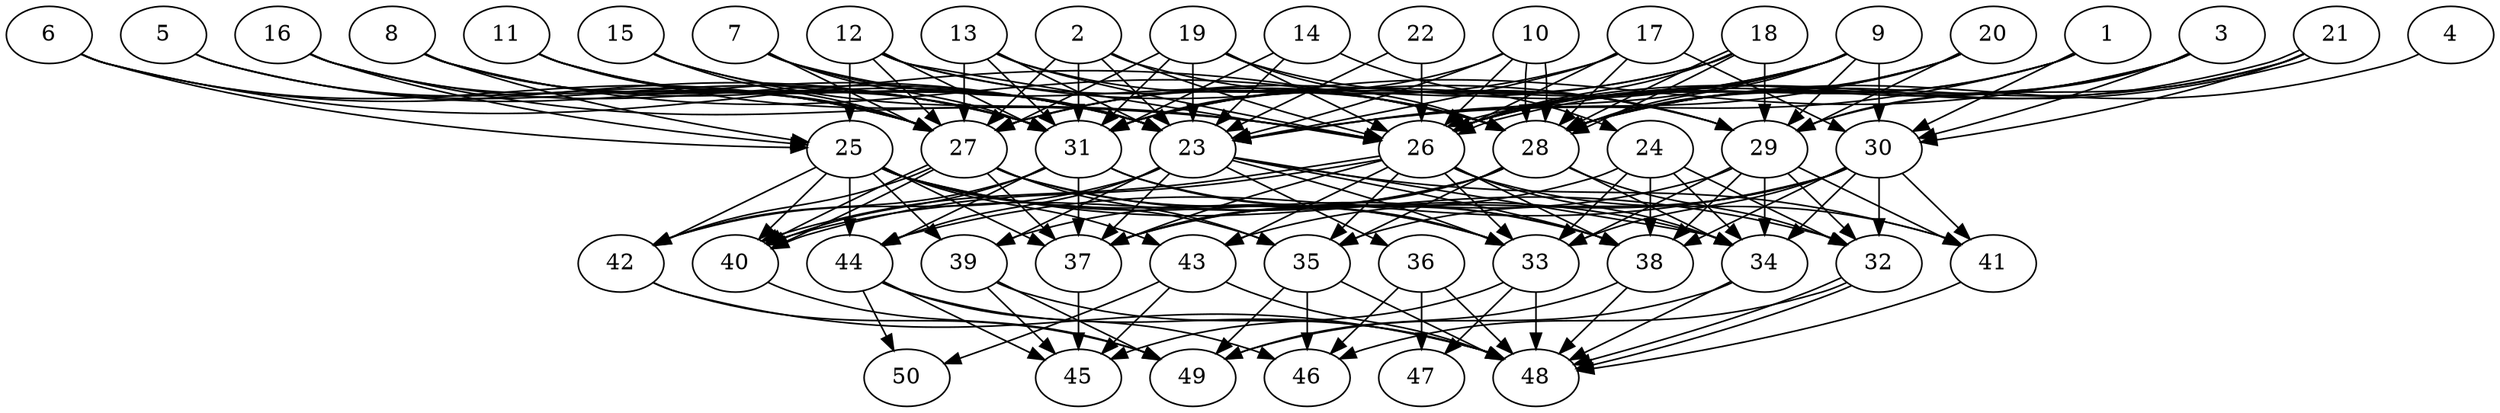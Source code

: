 // DAG automatically generated by daggen at Thu Oct  3 14:07:56 2019
// ./daggen --dot -n 50 --ccr 0.5 --fat 0.7 --regular 0.5 --density 0.9 --mindata 5242880 --maxdata 52428800 
digraph G {
  1 [size="12087296", alpha="0.19", expect_size="6043648"] 
  1 -> 23 [size ="6043648"]
  1 -> 26 [size ="6043648"]
  1 -> 28 [size ="6043648"]
  1 -> 30 [size ="6043648"]
  2 [size="41805824", alpha="0.11", expect_size="20902912"] 
  2 -> 23 [size ="20902912"]
  2 -> 26 [size ="20902912"]
  2 -> 27 [size ="20902912"]
  2 -> 29 [size ="20902912"]
  2 -> 31 [size ="20902912"]
  3 [size="85307392", alpha="0.20", expect_size="42653696"] 
  3 -> 26 [size ="42653696"]
  3 -> 28 [size ="42653696"]
  3 -> 29 [size ="42653696"]
  3 -> 30 [size ="42653696"]
  3 -> 31 [size ="42653696"]
  4 [size="53272576", alpha="0.11", expect_size="26636288"] 
  4 -> 28 [size ="26636288"]
  5 [size="73510912", alpha="0.06", expect_size="36755456"] 
  5 -> 23 [size ="36755456"]
  5 -> 27 [size ="36755456"]
  5 -> 31 [size ="36755456"]
  6 [size="86919168", alpha="0.10", expect_size="43459584"] 
  6 -> 25 [size ="43459584"]
  6 -> 27 [size ="43459584"]
  6 -> 28 [size ="43459584"]
  6 -> 31 [size ="43459584"]
  7 [size="42131456", alpha="0.19", expect_size="21065728"] 
  7 -> 23 [size ="21065728"]
  7 -> 27 [size ="21065728"]
  7 -> 28 [size ="21065728"]
  7 -> 31 [size ="21065728"]
  8 [size="61003776", alpha="0.18", expect_size="30501888"] 
  8 -> 23 [size ="30501888"]
  8 -> 25 [size ="30501888"]
  8 -> 27 [size ="30501888"]
  8 -> 28 [size ="30501888"]
  8 -> 31 [size ="30501888"]
  9 [size="44384256", alpha="0.14", expect_size="22192128"] 
  9 -> 23 [size ="22192128"]
  9 -> 26 [size ="22192128"]
  9 -> 27 [size ="22192128"]
  9 -> 28 [size ="22192128"]
  9 -> 29 [size ="22192128"]
  9 -> 30 [size ="22192128"]
  9 -> 31 [size ="22192128"]
  10 [size="41807872", alpha="0.03", expect_size="20903936"] 
  10 -> 23 [size ="20903936"]
  10 -> 26 [size ="20903936"]
  10 -> 28 [size ="20903936"]
  10 -> 28 [size ="20903936"]
  10 -> 31 [size ="20903936"]
  11 [size="20072448", alpha="0.16", expect_size="10036224"] 
  11 -> 23 [size ="10036224"]
  11 -> 26 [size ="10036224"]
  11 -> 27 [size ="10036224"]
  11 -> 31 [size ="10036224"]
  12 [size="14432256", alpha="0.08", expect_size="7216128"] 
  12 -> 25 [size ="7216128"]
  12 -> 26 [size ="7216128"]
  12 -> 27 [size ="7216128"]
  12 -> 28 [size ="7216128"]
  12 -> 29 [size ="7216128"]
  12 -> 31 [size ="7216128"]
  13 [size="65839104", alpha="0.06", expect_size="32919552"] 
  13 -> 23 [size ="32919552"]
  13 -> 26 [size ="32919552"]
  13 -> 27 [size ="32919552"]
  13 -> 28 [size ="32919552"]
  13 -> 31 [size ="32919552"]
  14 [size="63948800", alpha="0.19", expect_size="31974400"] 
  14 -> 23 [size ="31974400"]
  14 -> 24 [size ="31974400"]
  14 -> 31 [size ="31974400"]
  15 [size="20295680", alpha="0.02", expect_size="10147840"] 
  15 -> 23 [size ="10147840"]
  15 -> 26 [size ="10147840"]
  15 -> 27 [size ="10147840"]
  16 [size="49946624", alpha="0.01", expect_size="24973312"] 
  16 -> 23 [size ="24973312"]
  16 -> 25 [size ="24973312"]
  16 -> 26 [size ="24973312"]
  16 -> 27 [size ="24973312"]
  17 [size="95217664", alpha="0.08", expect_size="47608832"] 
  17 -> 23 [size ="47608832"]
  17 -> 26 [size ="47608832"]
  17 -> 27 [size ="47608832"]
  17 -> 28 [size ="47608832"]
  17 -> 30 [size ="47608832"]
  18 [size="92610560", alpha="0.03", expect_size="46305280"] 
  18 -> 26 [size ="46305280"]
  18 -> 27 [size ="46305280"]
  18 -> 28 [size ="46305280"]
  18 -> 28 [size ="46305280"]
  18 -> 29 [size ="46305280"]
  18 -> 31 [size ="46305280"]
  19 [size="83812352", alpha="0.15", expect_size="41906176"] 
  19 -> 23 [size ="41906176"]
  19 -> 26 [size ="41906176"]
  19 -> 27 [size ="41906176"]
  19 -> 28 [size ="41906176"]
  19 -> 29 [size ="41906176"]
  19 -> 31 [size ="41906176"]
  20 [size="57597952", alpha="0.11", expect_size="28798976"] 
  20 -> 23 [size ="28798976"]
  20 -> 26 [size ="28798976"]
  20 -> 28 [size ="28798976"]
  20 -> 29 [size ="28798976"]
  21 [size="70844416", alpha="0.07", expect_size="35422208"] 
  21 -> 26 [size ="35422208"]
  21 -> 26 [size ="35422208"]
  21 -> 28 [size ="35422208"]
  21 -> 29 [size ="35422208"]
  21 -> 30 [size ="35422208"]
  22 [size="50110464", alpha="0.09", expect_size="25055232"] 
  22 -> 23 [size ="25055232"]
  22 -> 26 [size ="25055232"]
  23 [size="88637440", alpha="0.08", expect_size="44318720"] 
  23 -> 33 [size ="44318720"]
  23 -> 34 [size ="44318720"]
  23 -> 36 [size ="44318720"]
  23 -> 37 [size ="44318720"]
  23 -> 38 [size ="44318720"]
  23 -> 39 [size ="44318720"]
  23 -> 41 [size ="44318720"]
  23 -> 42 [size ="44318720"]
  23 -> 44 [size ="44318720"]
  24 [size="23867392", alpha="0.15", expect_size="11933696"] 
  24 -> 32 [size ="11933696"]
  24 -> 33 [size ="11933696"]
  24 -> 34 [size ="11933696"]
  24 -> 37 [size ="11933696"]
  24 -> 38 [size ="11933696"]
  25 [size="18020352", alpha="0.16", expect_size="9010176"] 
  25 -> 32 [size ="9010176"]
  25 -> 33 [size ="9010176"]
  25 -> 35 [size ="9010176"]
  25 -> 37 [size ="9010176"]
  25 -> 38 [size ="9010176"]
  25 -> 39 [size ="9010176"]
  25 -> 40 [size ="9010176"]
  25 -> 42 [size ="9010176"]
  25 -> 43 [size ="9010176"]
  25 -> 44 [size ="9010176"]
  26 [size="26724352", alpha="0.13", expect_size="13362176"] 
  26 -> 33 [size ="13362176"]
  26 -> 34 [size ="13362176"]
  26 -> 35 [size ="13362176"]
  26 -> 37 [size ="13362176"]
  26 -> 38 [size ="13362176"]
  26 -> 40 [size ="13362176"]
  26 -> 40 [size ="13362176"]
  26 -> 41 [size ="13362176"]
  26 -> 43 [size ="13362176"]
  27 [size="30689280", alpha="0.17", expect_size="15344640"] 
  27 -> 33 [size ="15344640"]
  27 -> 34 [size ="15344640"]
  27 -> 35 [size ="15344640"]
  27 -> 37 [size ="15344640"]
  27 -> 40 [size ="15344640"]
  27 -> 40 [size ="15344640"]
  27 -> 42 [size ="15344640"]
  28 [size="69132288", alpha="0.12", expect_size="34566144"] 
  28 -> 32 [size ="34566144"]
  28 -> 34 [size ="34566144"]
  28 -> 35 [size ="34566144"]
  28 -> 37 [size ="34566144"]
  28 -> 39 [size ="34566144"]
  28 -> 40 [size ="34566144"]
  29 [size="81367040", alpha="0.13", expect_size="40683520"] 
  29 -> 32 [size ="40683520"]
  29 -> 33 [size ="40683520"]
  29 -> 34 [size ="40683520"]
  29 -> 37 [size ="40683520"]
  29 -> 38 [size ="40683520"]
  29 -> 41 [size ="40683520"]
  30 [size="57753600", alpha="0.02", expect_size="28876800"] 
  30 -> 32 [size ="28876800"]
  30 -> 33 [size ="28876800"]
  30 -> 34 [size ="28876800"]
  30 -> 35 [size ="28876800"]
  30 -> 38 [size ="28876800"]
  30 -> 41 [size ="28876800"]
  30 -> 43 [size ="28876800"]
  30 -> 44 [size ="28876800"]
  31 [size="13625344", alpha="0.12", expect_size="6812672"] 
  31 -> 33 [size ="6812672"]
  31 -> 37 [size ="6812672"]
  31 -> 38 [size ="6812672"]
  31 -> 40 [size ="6812672"]
  31 -> 42 [size ="6812672"]
  31 -> 44 [size ="6812672"]
  32 [size="44957696", alpha="0.03", expect_size="22478848"] 
  32 -> 46 [size ="22478848"]
  32 -> 48 [size ="22478848"]
  32 -> 48 [size ="22478848"]
  33 [size="88698880", alpha="0.06", expect_size="44349440"] 
  33 -> 45 [size ="44349440"]
  33 -> 47 [size ="44349440"]
  33 -> 48 [size ="44349440"]
  34 [size="30928896", alpha="0.01", expect_size="15464448"] 
  34 -> 48 [size ="15464448"]
  34 -> 49 [size ="15464448"]
  35 [size="103176192", alpha="0.17", expect_size="51588096"] 
  35 -> 46 [size ="51588096"]
  35 -> 48 [size ="51588096"]
  35 -> 49 [size ="51588096"]
  36 [size="85356544", alpha="0.02", expect_size="42678272"] 
  36 -> 46 [size ="42678272"]
  36 -> 47 [size ="42678272"]
  36 -> 48 [size ="42678272"]
  37 [size="53899264", alpha="0.04", expect_size="26949632"] 
  37 -> 45 [size ="26949632"]
  38 [size="40456192", alpha="0.04", expect_size="20228096"] 
  38 -> 48 [size ="20228096"]
  38 -> 49 [size ="20228096"]
  39 [size="95541248", alpha="0.20", expect_size="47770624"] 
  39 -> 45 [size ="47770624"]
  39 -> 48 [size ="47770624"]
  39 -> 49 [size ="47770624"]
  40 [size="64315392", alpha="0.06", expect_size="32157696"] 
  40 -> 49 [size ="32157696"]
  41 [size="72470528", alpha="0.04", expect_size="36235264"] 
  41 -> 48 [size ="36235264"]
  42 [size="35221504", alpha="0.11", expect_size="17610752"] 
  42 -> 48 [size ="17610752"]
  42 -> 49 [size ="17610752"]
  43 [size="50888704", alpha="0.14", expect_size="25444352"] 
  43 -> 45 [size ="25444352"]
  43 -> 48 [size ="25444352"]
  43 -> 50 [size ="25444352"]
  44 [size="80453632", alpha="0.00", expect_size="40226816"] 
  44 -> 45 [size ="40226816"]
  44 -> 46 [size ="40226816"]
  44 -> 48 [size ="40226816"]
  44 -> 50 [size ="40226816"]
  45 [size="83009536", alpha="0.08", expect_size="41504768"] 
  46 [size="68366336", alpha="0.19", expect_size="34183168"] 
  47 [size="75986944", alpha="0.15", expect_size="37993472"] 
  48 [size="96229376", alpha="0.03", expect_size="48114688"] 
  49 [size="22480896", alpha="0.06", expect_size="11240448"] 
  50 [size="22437888", alpha="0.19", expect_size="11218944"] 
}

